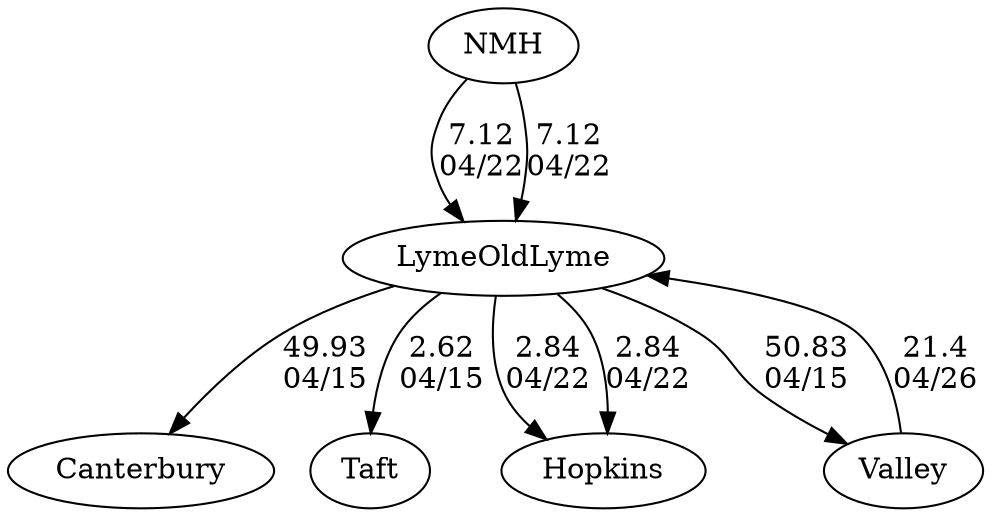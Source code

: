 digraph boys1foursLymeOldLyme {NMH [URL="boys1foursLymeOldLymeNMH.html"];LymeOldLyme [URL="boys1foursLymeOldLymeLymeOldLyme.html"];Canterbury [URL="boys1foursLymeOldLymeCanterbury.html"];Taft [URL="boys1foursLymeOldLymeTaft.html"];Hopkins [URL="boys1foursLymeOldLymeHopkins.html"];Valley [URL="boys1foursLymeOldLymeValley.html"];Valley -> LymeOldLyme[label="21.4
04/26", weight="79", tooltip="NEIRA Boys & Girls Fours,Lyme/Old Lyme vs Valley Regional			
Distance: 1500 Conditions: Direct headwind throughout 6-8MPH, otherwise a beautiful sunny day! Comments: Lyme/Old Lyme would like to thank Valley Regional for coming out and racing with us. We look forward to racing again this season!!
None", URL="http://www.row2k.com/results/resultspage.cfm?UID=582C1F5825C73152DB6BED1A1FFD87B1&cat=5", random="random"]; 
NMH -> LymeOldLyme[label="7.12
04/22", weight="93", tooltip="NEIRA Boys & Girls Fours,Hopkins vs. Lyme/OldLyme, Northfield Mount Hermon			
Distance: 1500 Conditions: Floating start made the overall distance vary slightly. Overcast, with strong gusty cross headwind worsening from 9 to 14 mph in the later races, significant chop in the first third of the course. Comments: Top boats raced first followed by lower boats. Lyme/Old Lyme B3 and G4, Hopkins G3 and G4 boats were novices. Wet launch at 56F water stirred excitement! Challenging conditions caused Hopkins B3 and G3 boats, LOL G2, G3, and G4 to miss the turn buoys and row a shorter course. Thank you, LOL and NMH for coming to our home river. We look forward to hosting you again next year!
None", URL="http://www.row2k.com/results/resultspage.cfm?UID=7DACB26F9E928DE698D64A71662AA737&cat=5", random="random"]; 
LymeOldLyme -> Hopkins[label="2.84
04/22", weight="98", tooltip="NEIRA Boys & Girls Fours,Hopkins vs. Lyme/OldLyme, Northfield Mount Hermon			
Distance: 1500 Conditions: Floating start made the overall distance vary slightly. Overcast, with strong gusty cross headwind worsening from 9 to 14 mph in the later races, significant chop in the first third of the course. Comments: Top boats raced first followed by lower boats. Lyme/Old Lyme B3 and G4, Hopkins G3 and G4 boats were novices. Wet launch at 56F water stirred excitement! Challenging conditions caused Hopkins B3 and G3 boats, LOL G2, G3, and G4 to miss the turn buoys and row a shorter course. Thank you, LOL and NMH for coming to our home river. We look forward to hosting you again next year!
None", URL="http://www.row2k.com/results/resultspage.cfm?UID=7DACB26F9E928DE698D64A71662AA737&cat=5", random="random"]; 
LymeOldLyme -> Taft[label="2.62
04/15", weight="98", tooltip="NEIRA Boys Fours,Taft, Lyme/Old Lyme, Canterbury, Valley Regional			
Distance: 1500 meters Conditions: 7-8mph cross tail wind. Comments: Thanks to Lyme/Old Lyme, Canterbury, and Valley for making the trip to Bantam Lake.
None", URL="http://www.row2k.com/results/resultspage.cfm?UID=365F3EBE7EA27CD7F3EF83DD42468130&cat=1", random="random"]; 
LymeOldLyme -> Canterbury[label="49.93
04/15", weight="51", tooltip="NEIRA Boys Fours,Taft, Lyme/Old Lyme, Canterbury, Valley Regional			
Distance: 1500 meters Conditions: 7-8mph cross tail wind. Comments: Thanks to Lyme/Old Lyme, Canterbury, and Valley for making the trip to Bantam Lake.
None", URL="http://www.row2k.com/results/resultspage.cfm?UID=365F3EBE7EA27CD7F3EF83DD42468130&cat=1", random="random"]; 
LymeOldLyme -> Valley[label="50.83
04/15", weight="50", tooltip="NEIRA Boys Fours,Taft, Lyme/Old Lyme, Canterbury, Valley Regional			
Distance: 1500 meters Conditions: 7-8mph cross tail wind. Comments: Thanks to Lyme/Old Lyme, Canterbury, and Valley for making the trip to Bantam Lake.
None", URL="http://www.row2k.com/results/resultspage.cfm?UID=365F3EBE7EA27CD7F3EF83DD42468130&cat=1", random="random"]; 
NMH -> LymeOldLyme[label="7.12
04/22", weight="93", tooltip="NEIRA Boys & Girls Fours,Hopkins vs. Lyme/Old Lyme, Northfield Mount Hermon			
Distance: 1500m Conditions: Floating start made the overall distance vary slightly. Overcast, with strong gusty head and cross wind worsening from 9 to 14mph in the later races, significant chop in the first half of the course. Comments: Top boats raced first followed by lower boats. Lyme/Old Lyme B3 and G4, Hopkins G3 and G4 boats were novices. Wet launch at 56F water stirred excitement! Several boats missed the turn buoys taking a shortcut through the return lane, so to our regret their final results were disqualified by the chief referee. Thank you, LOL and NMH for coming to our home river. We look forward to hosting you again next year!
None", URL="http://www.row2k.com/results/resultspage.cfm?UID=1A42F905A7DACA1EF3443A90F163BCBC&cat=5", random="random"]; 
LymeOldLyme -> Hopkins[label="2.84
04/22", weight="98", tooltip="NEIRA Boys & Girls Fours,Hopkins vs. Lyme/Old Lyme, Northfield Mount Hermon			
Distance: 1500m Conditions: Floating start made the overall distance vary slightly. Overcast, with strong gusty head and cross wind worsening from 9 to 14mph in the later races, significant chop in the first half of the course. Comments: Top boats raced first followed by lower boats. Lyme/Old Lyme B3 and G4, Hopkins G3 and G4 boats were novices. Wet launch at 56F water stirred excitement! Several boats missed the turn buoys taking a shortcut through the return lane, so to our regret their final results were disqualified by the chief referee. Thank you, LOL and NMH for coming to our home river. We look forward to hosting you again next year!
None", URL="http://www.row2k.com/results/resultspage.cfm?UID=1A42F905A7DACA1EF3443A90F163BCBC&cat=5", random="random"]}